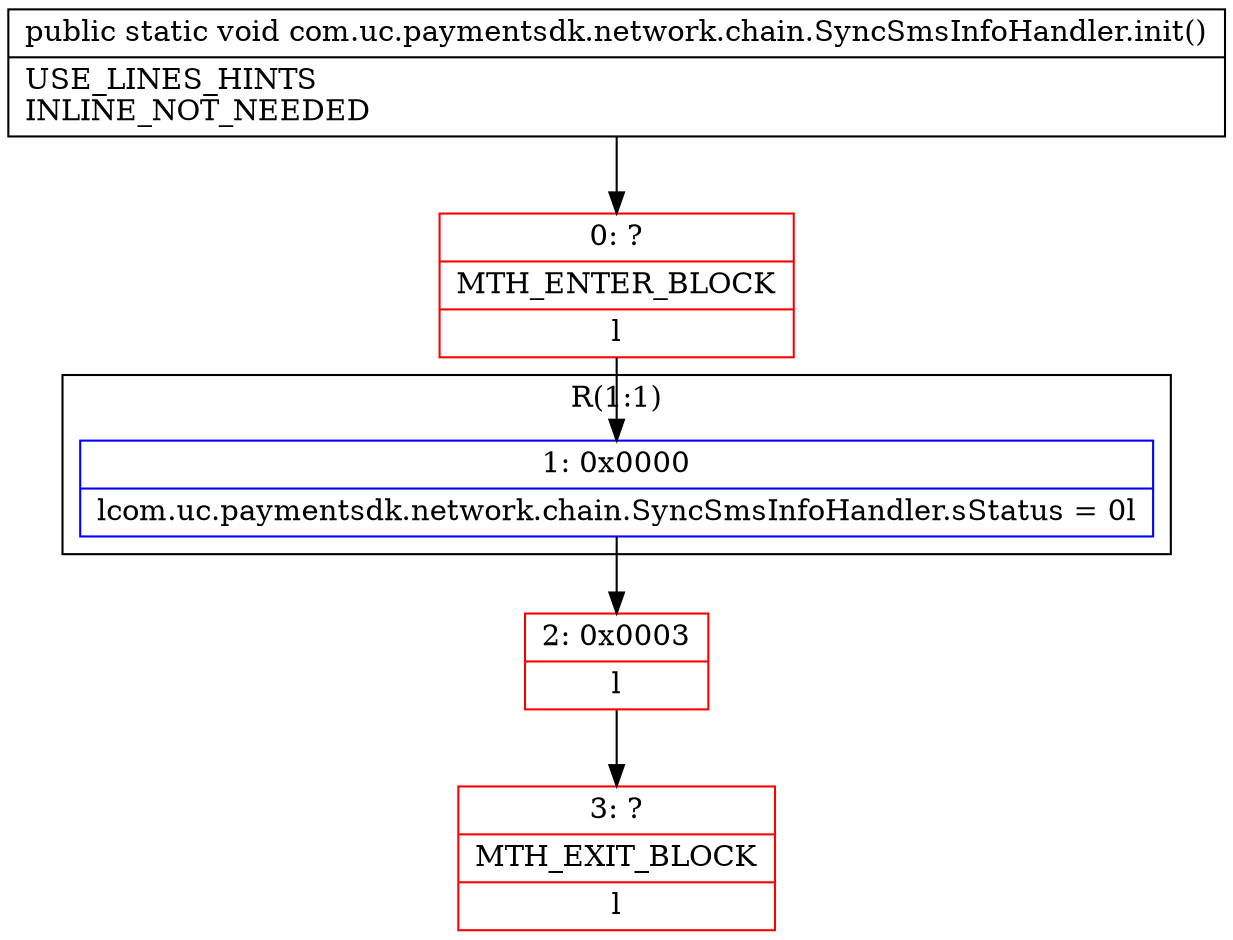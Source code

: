 digraph "CFG forcom.uc.paymentsdk.network.chain.SyncSmsInfoHandler.init()V" {
subgraph cluster_Region_1992350122 {
label = "R(1:1)";
node [shape=record,color=blue];
Node_1 [shape=record,label="{1\:\ 0x0000|lcom.uc.paymentsdk.network.chain.SyncSmsInfoHandler.sStatus = 0l}"];
}
Node_0 [shape=record,color=red,label="{0\:\ ?|MTH_ENTER_BLOCK\l|l}"];
Node_2 [shape=record,color=red,label="{2\:\ 0x0003|l}"];
Node_3 [shape=record,color=red,label="{3\:\ ?|MTH_EXIT_BLOCK\l|l}"];
MethodNode[shape=record,label="{public static void com.uc.paymentsdk.network.chain.SyncSmsInfoHandler.init()  | USE_LINES_HINTS\lINLINE_NOT_NEEDED\l}"];
MethodNode -> Node_0;
Node_1 -> Node_2;
Node_0 -> Node_1;
Node_2 -> Node_3;
}

